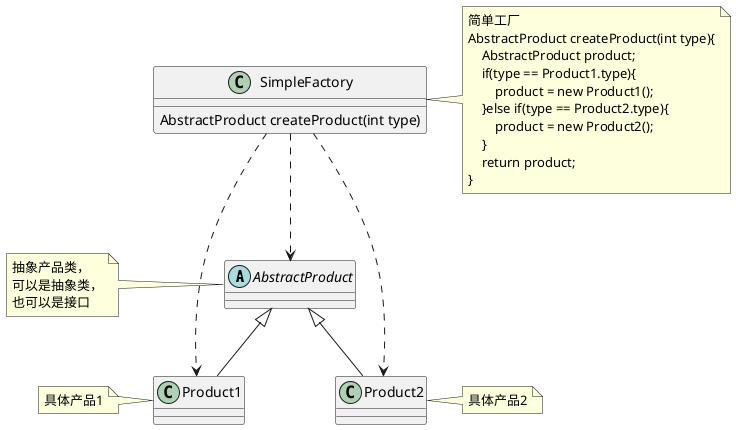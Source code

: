 @startuml

abstract class AbstractProduct{}
note left of AbstractProduct: 抽象产品类，\n可以是抽象类，\n也可以是接口
class Product1{}
note left of Product1: 具体产品1
class Product2{}
note right of Product2: 具体产品2
class SimpleFactory{
    AbstractProduct createProduct(int type)
}
note right of SimpleFactory
简单工厂
AbstractProduct createProduct(int type){
    AbstractProduct product;
    if(type == Product1.type){
        product = new Product1();
    }else if(type == Product2.type){
        product = new Product2();
    }
    return product;
}
end note

SimpleFactory ..> AbstractProduct
SimpleFactory ..> Product1
SimpleFactory ..> Product2
AbstractProduct <|-- Product1
AbstractProduct <|-- Product2

@enduml